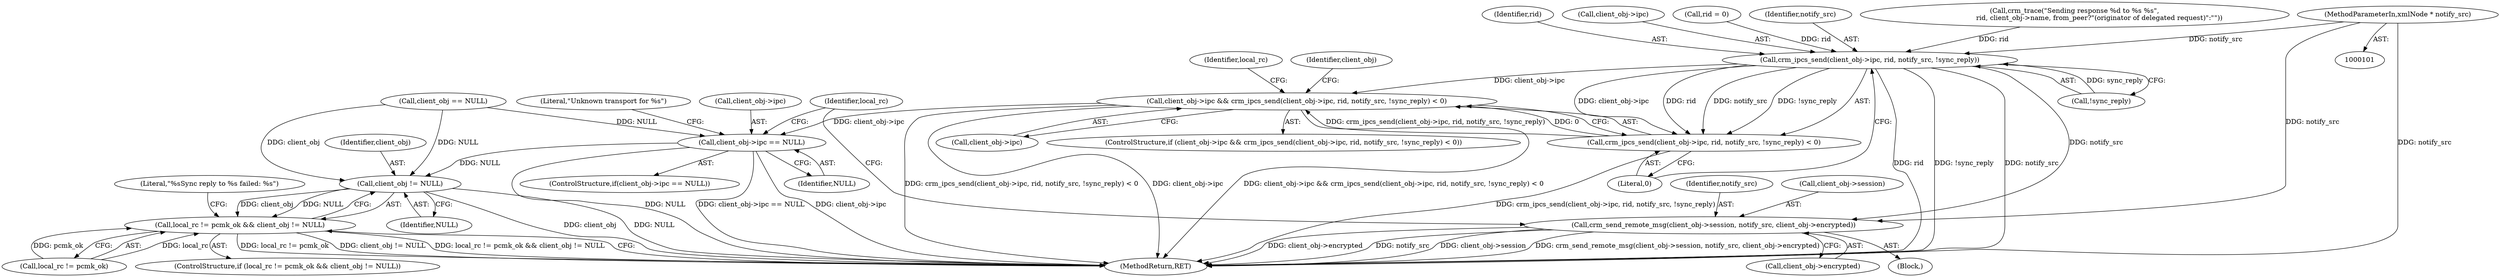 digraph "0_pacemaker_564f7cc2a51dcd2f28ab12a13394f31be5aa3c93@pointer" {
"1000102" [label="(MethodParameterIn,xmlNode * notify_src)"];
"1000188" [label="(Call,crm_ipcs_send(client_obj->ipc, rid, notify_src, !sync_reply))"];
"1000183" [label="(Call,client_obj->ipc && crm_ipcs_send(client_obj->ipc, rid, notify_src, !sync_reply) < 0)"];
"1000218" [label="(Call,client_obj->ipc == NULL)"];
"1000234" [label="(Call,client_obj != NULL)"];
"1000230" [label="(Call,local_rc != pcmk_ok && client_obj != NULL)"];
"1000187" [label="(Call,crm_ipcs_send(client_obj->ipc, rid, notify_src, !sync_reply) < 0)"];
"1000208" [label="(Call,crm_send_remote_msg(client_obj->session, notify_src, client_obj->encrypted))"];
"1000189" [label="(Call,client_obj->ipc)"];
"1000130" [label="(Call,client_obj == NULL)"];
"1000184" [label="(Call,client_obj->ipc)"];
"1000102" [label="(MethodParameterIn,xmlNode * notify_src)"];
"1000219" [label="(Call,client_obj->ipc)"];
"1000199" [label="(Identifier,local_rc)"];
"1000182" [label="(ControlStructure,if (client_obj->ipc && crm_ipcs_send(client_obj->ipc, rid, notify_src, !sync_reply) < 0))"];
"1000235" [label="(Identifier,client_obj)"];
"1000232" [label="(Identifier,local_rc)"];
"1000194" [label="(Call,!sync_reply)"];
"1000196" [label="(Literal,0)"];
"1000225" [label="(Literal,\"Unknown transport for %s\")"];
"1000212" [label="(Identifier,notify_src)"];
"1000205" [label="(Identifier,client_obj)"];
"1000236" [label="(Identifier,NULL)"];
"1000213" [label="(Call,client_obj->encrypted)"];
"1000207" [label="(Block,)"];
"1000141" [label="(Call,rid = 0)"];
"1000193" [label="(Identifier,notify_src)"];
"1000230" [label="(Call,local_rc != pcmk_ok && client_obj != NULL)"];
"1000208" [label="(Call,crm_send_remote_msg(client_obj->session, notify_src, client_obj->encrypted))"];
"1000187" [label="(Call,crm_ipcs_send(client_obj->ipc, rid, notify_src, !sync_reply) < 0)"];
"1000222" [label="(Identifier,NULL)"];
"1000231" [label="(Call,local_rc != pcmk_ok)"];
"1000161" [label="(Call,crm_trace(\"Sending response %d to %s %s\",\n                       rid, client_obj->name, from_peer?\"(originator of delegated request)\":\"\"))"];
"1000183" [label="(Call,client_obj->ipc && crm_ipcs_send(client_obj->ipc, rid, notify_src, !sync_reply) < 0)"];
"1000192" [label="(Identifier,rid)"];
"1000217" [label="(ControlStructure,if(client_obj->ipc == NULL))"];
"1000239" [label="(Literal,\"%sSync reply to %s failed: %s\")"];
"1000218" [label="(Call,client_obj->ipc == NULL)"];
"1000252" [label="(MethodReturn,RET)"];
"1000234" [label="(Call,client_obj != NULL)"];
"1000209" [label="(Call,client_obj->session)"];
"1000229" [label="(ControlStructure,if (local_rc != pcmk_ok && client_obj != NULL))"];
"1000188" [label="(Call,crm_ipcs_send(client_obj->ipc, rid, notify_src, !sync_reply))"];
"1000102" -> "1000101"  [label="AST: "];
"1000102" -> "1000252"  [label="DDG: notify_src"];
"1000102" -> "1000188"  [label="DDG: notify_src"];
"1000102" -> "1000208"  [label="DDG: notify_src"];
"1000188" -> "1000187"  [label="AST: "];
"1000188" -> "1000194"  [label="CFG: "];
"1000189" -> "1000188"  [label="AST: "];
"1000192" -> "1000188"  [label="AST: "];
"1000193" -> "1000188"  [label="AST: "];
"1000194" -> "1000188"  [label="AST: "];
"1000196" -> "1000188"  [label="CFG: "];
"1000188" -> "1000252"  [label="DDG: !sync_reply"];
"1000188" -> "1000252"  [label="DDG: notify_src"];
"1000188" -> "1000252"  [label="DDG: rid"];
"1000188" -> "1000183"  [label="DDG: client_obj->ipc"];
"1000188" -> "1000187"  [label="DDG: client_obj->ipc"];
"1000188" -> "1000187"  [label="DDG: rid"];
"1000188" -> "1000187"  [label="DDG: notify_src"];
"1000188" -> "1000187"  [label="DDG: !sync_reply"];
"1000141" -> "1000188"  [label="DDG: rid"];
"1000161" -> "1000188"  [label="DDG: rid"];
"1000194" -> "1000188"  [label="DDG: sync_reply"];
"1000188" -> "1000208"  [label="DDG: notify_src"];
"1000183" -> "1000182"  [label="AST: "];
"1000183" -> "1000184"  [label="CFG: "];
"1000183" -> "1000187"  [label="CFG: "];
"1000184" -> "1000183"  [label="AST: "];
"1000187" -> "1000183"  [label="AST: "];
"1000199" -> "1000183"  [label="CFG: "];
"1000205" -> "1000183"  [label="CFG: "];
"1000183" -> "1000252"  [label="DDG: crm_ipcs_send(client_obj->ipc, rid, notify_src, !sync_reply) < 0"];
"1000183" -> "1000252"  [label="DDG: client_obj->ipc"];
"1000183" -> "1000252"  [label="DDG: client_obj->ipc && crm_ipcs_send(client_obj->ipc, rid, notify_src, !sync_reply) < 0"];
"1000187" -> "1000183"  [label="DDG: crm_ipcs_send(client_obj->ipc, rid, notify_src, !sync_reply)"];
"1000187" -> "1000183"  [label="DDG: 0"];
"1000183" -> "1000218"  [label="DDG: client_obj->ipc"];
"1000218" -> "1000217"  [label="AST: "];
"1000218" -> "1000222"  [label="CFG: "];
"1000219" -> "1000218"  [label="AST: "];
"1000222" -> "1000218"  [label="AST: "];
"1000225" -> "1000218"  [label="CFG: "];
"1000232" -> "1000218"  [label="CFG: "];
"1000218" -> "1000252"  [label="DDG: client_obj->ipc == NULL"];
"1000218" -> "1000252"  [label="DDG: client_obj->ipc"];
"1000218" -> "1000252"  [label="DDG: NULL"];
"1000130" -> "1000218"  [label="DDG: NULL"];
"1000218" -> "1000234"  [label="DDG: NULL"];
"1000234" -> "1000230"  [label="AST: "];
"1000234" -> "1000236"  [label="CFG: "];
"1000235" -> "1000234"  [label="AST: "];
"1000236" -> "1000234"  [label="AST: "];
"1000230" -> "1000234"  [label="CFG: "];
"1000234" -> "1000252"  [label="DDG: client_obj"];
"1000234" -> "1000252"  [label="DDG: NULL"];
"1000234" -> "1000230"  [label="DDG: client_obj"];
"1000234" -> "1000230"  [label="DDG: NULL"];
"1000130" -> "1000234"  [label="DDG: client_obj"];
"1000130" -> "1000234"  [label="DDG: NULL"];
"1000230" -> "1000229"  [label="AST: "];
"1000230" -> "1000231"  [label="CFG: "];
"1000231" -> "1000230"  [label="AST: "];
"1000239" -> "1000230"  [label="CFG: "];
"1000252" -> "1000230"  [label="CFG: "];
"1000230" -> "1000252"  [label="DDG: local_rc != pcmk_ok"];
"1000230" -> "1000252"  [label="DDG: client_obj != NULL"];
"1000230" -> "1000252"  [label="DDG: local_rc != pcmk_ok && client_obj != NULL"];
"1000231" -> "1000230"  [label="DDG: local_rc"];
"1000231" -> "1000230"  [label="DDG: pcmk_ok"];
"1000187" -> "1000196"  [label="CFG: "];
"1000196" -> "1000187"  [label="AST: "];
"1000187" -> "1000252"  [label="DDG: crm_ipcs_send(client_obj->ipc, rid, notify_src, !sync_reply)"];
"1000208" -> "1000207"  [label="AST: "];
"1000208" -> "1000213"  [label="CFG: "];
"1000209" -> "1000208"  [label="AST: "];
"1000212" -> "1000208"  [label="AST: "];
"1000213" -> "1000208"  [label="AST: "];
"1000232" -> "1000208"  [label="CFG: "];
"1000208" -> "1000252"  [label="DDG: notify_src"];
"1000208" -> "1000252"  [label="DDG: client_obj->session"];
"1000208" -> "1000252"  [label="DDG: crm_send_remote_msg(client_obj->session, notify_src, client_obj->encrypted)"];
"1000208" -> "1000252"  [label="DDG: client_obj->encrypted"];
}
